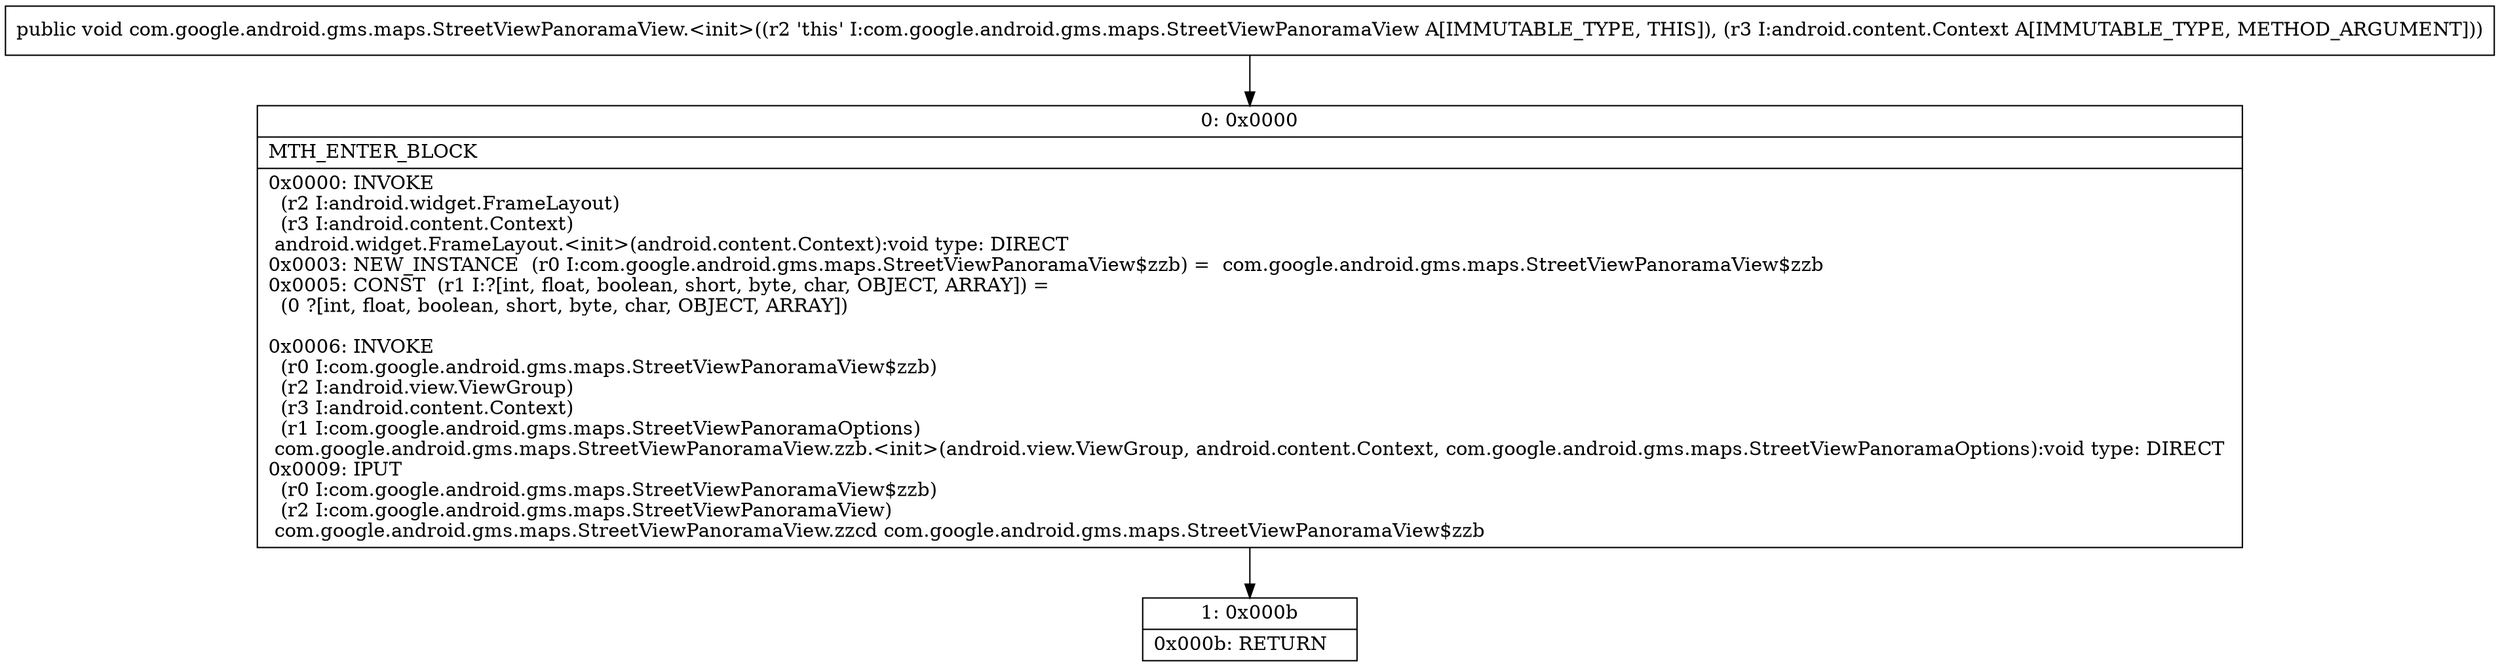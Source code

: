 digraph "CFG forcom.google.android.gms.maps.StreetViewPanoramaView.\<init\>(Landroid\/content\/Context;)V" {
Node_0 [shape=record,label="{0\:\ 0x0000|MTH_ENTER_BLOCK\l|0x0000: INVOKE  \l  (r2 I:android.widget.FrameLayout)\l  (r3 I:android.content.Context)\l android.widget.FrameLayout.\<init\>(android.content.Context):void type: DIRECT \l0x0003: NEW_INSTANCE  (r0 I:com.google.android.gms.maps.StreetViewPanoramaView$zzb) =  com.google.android.gms.maps.StreetViewPanoramaView$zzb \l0x0005: CONST  (r1 I:?[int, float, boolean, short, byte, char, OBJECT, ARRAY]) = \l  (0 ?[int, float, boolean, short, byte, char, OBJECT, ARRAY])\l \l0x0006: INVOKE  \l  (r0 I:com.google.android.gms.maps.StreetViewPanoramaView$zzb)\l  (r2 I:android.view.ViewGroup)\l  (r3 I:android.content.Context)\l  (r1 I:com.google.android.gms.maps.StreetViewPanoramaOptions)\l com.google.android.gms.maps.StreetViewPanoramaView.zzb.\<init\>(android.view.ViewGroup, android.content.Context, com.google.android.gms.maps.StreetViewPanoramaOptions):void type: DIRECT \l0x0009: IPUT  \l  (r0 I:com.google.android.gms.maps.StreetViewPanoramaView$zzb)\l  (r2 I:com.google.android.gms.maps.StreetViewPanoramaView)\l com.google.android.gms.maps.StreetViewPanoramaView.zzcd com.google.android.gms.maps.StreetViewPanoramaView$zzb \l}"];
Node_1 [shape=record,label="{1\:\ 0x000b|0x000b: RETURN   \l}"];
MethodNode[shape=record,label="{public void com.google.android.gms.maps.StreetViewPanoramaView.\<init\>((r2 'this' I:com.google.android.gms.maps.StreetViewPanoramaView A[IMMUTABLE_TYPE, THIS]), (r3 I:android.content.Context A[IMMUTABLE_TYPE, METHOD_ARGUMENT])) }"];
MethodNode -> Node_0;
Node_0 -> Node_1;
}


